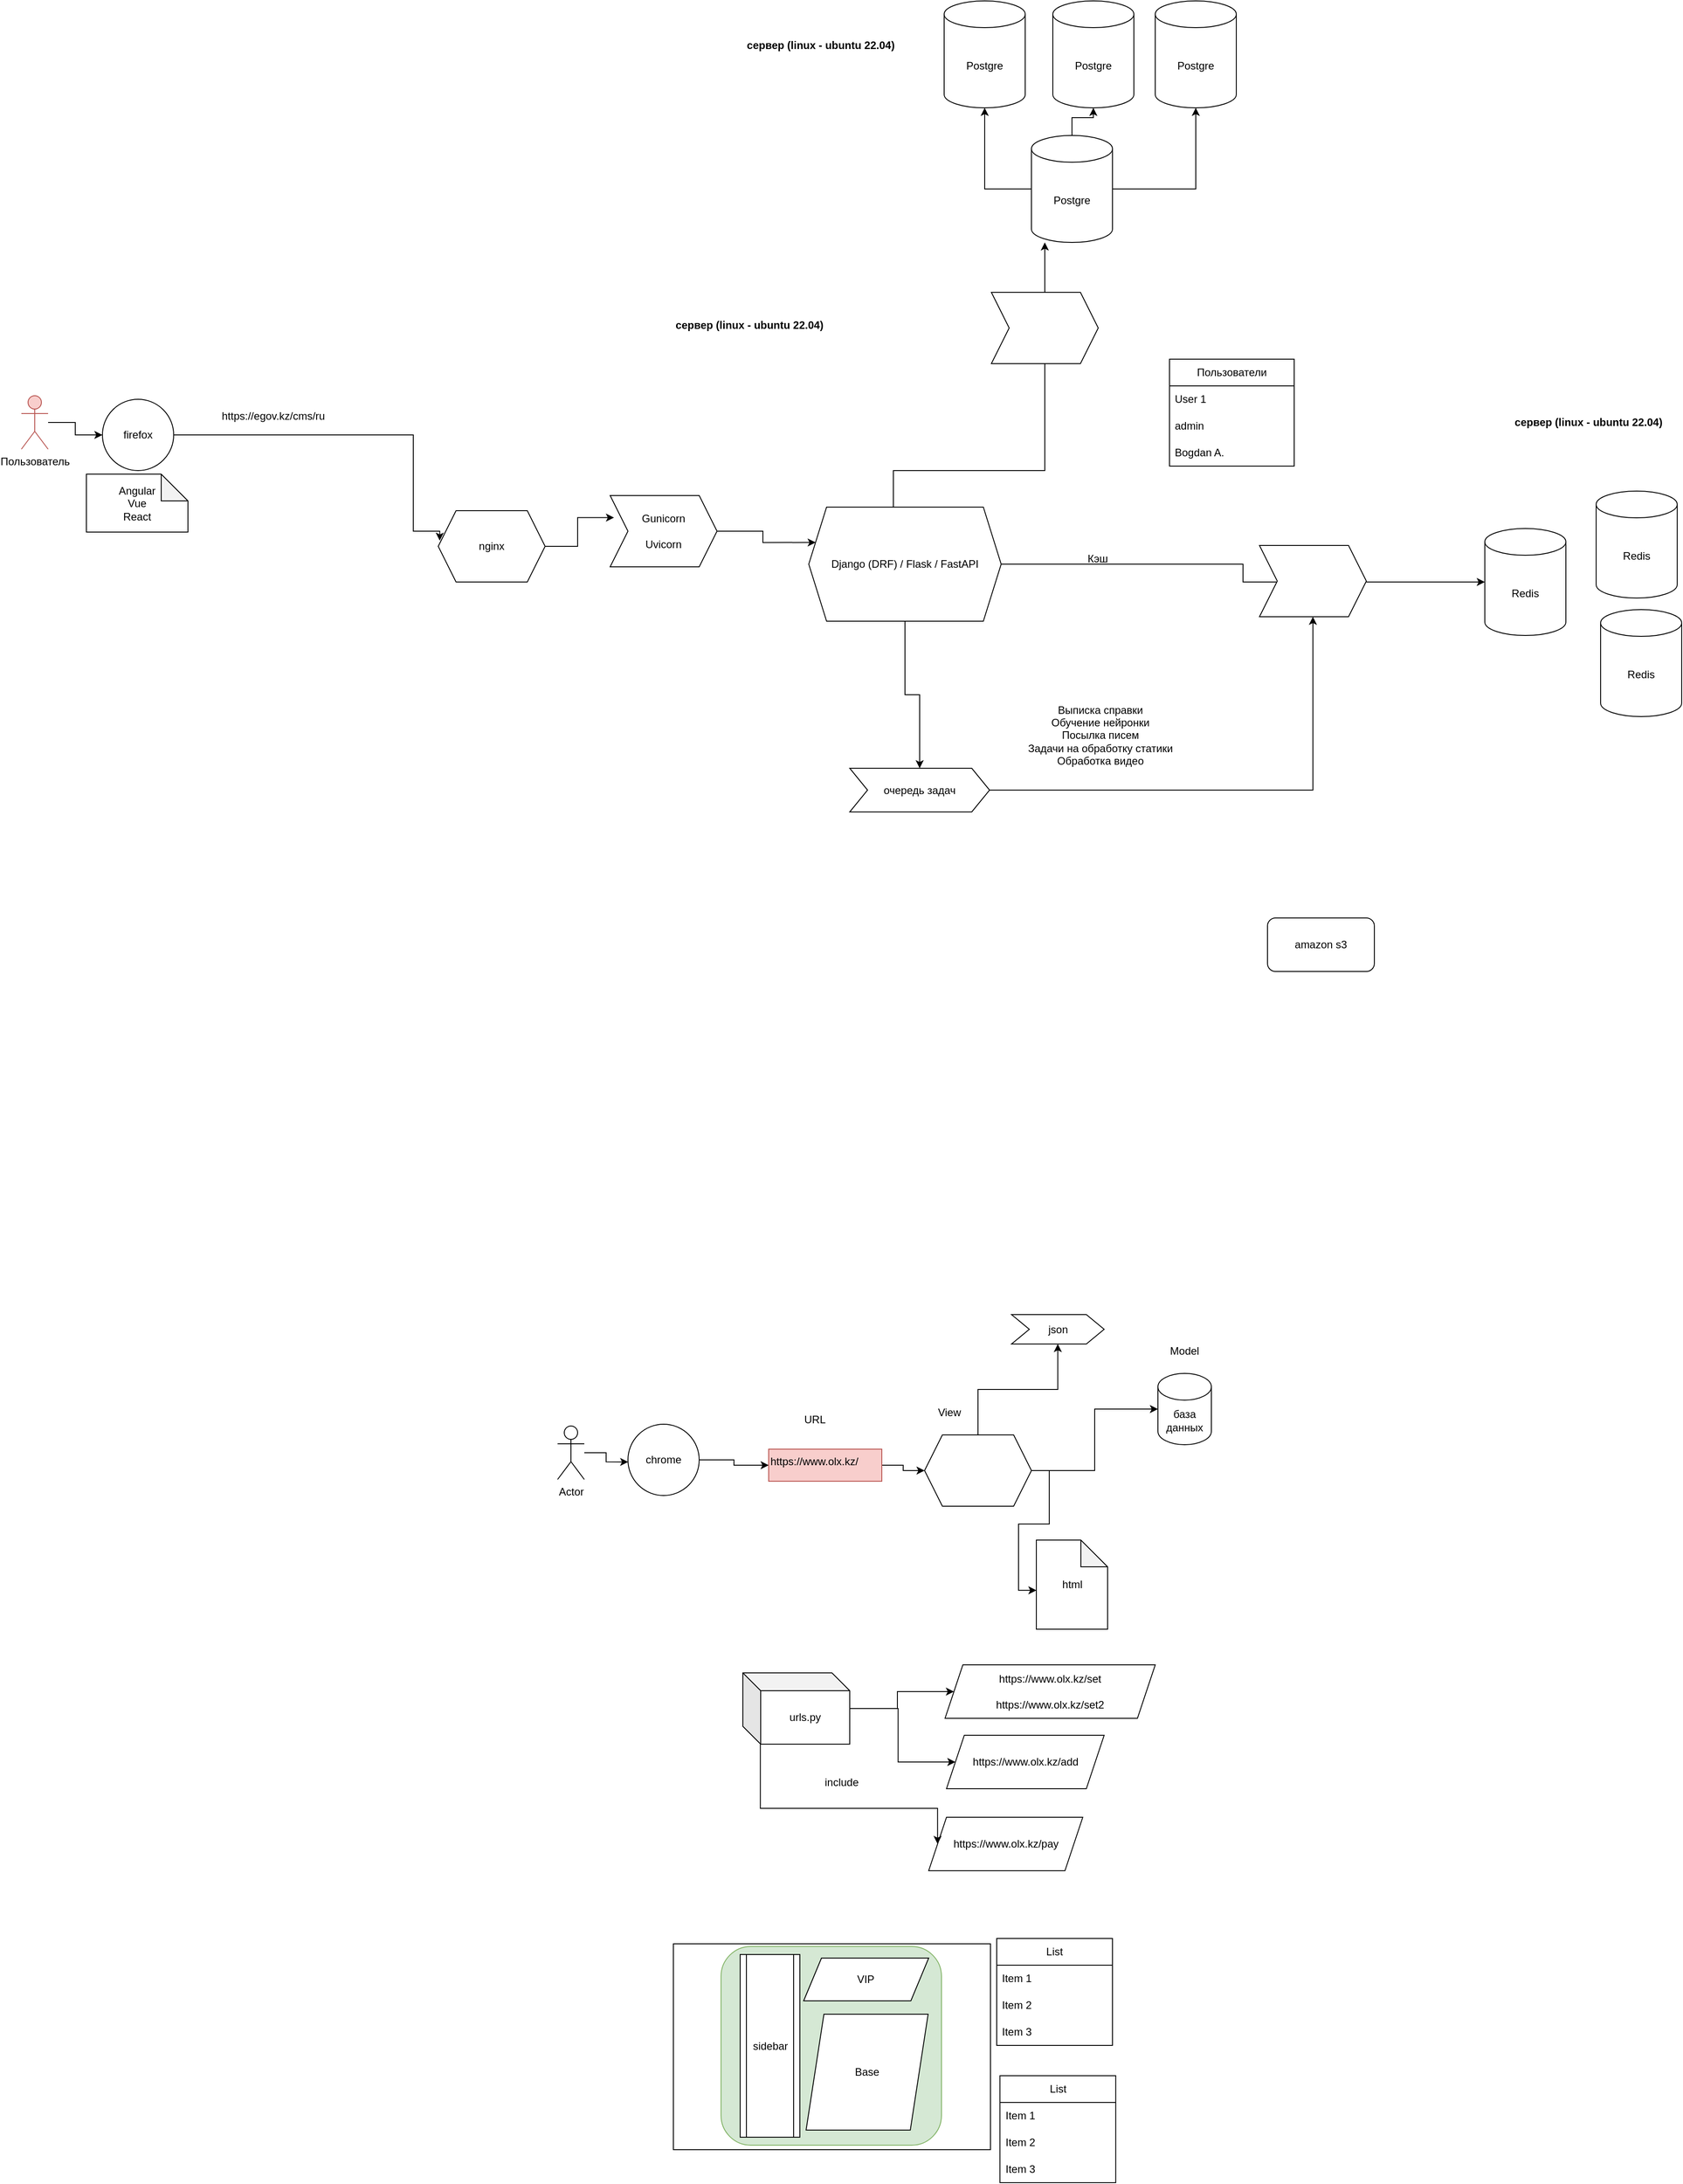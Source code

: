<mxfile version="21.3.2" type="device">
  <diagram name="Page-1" id="omqlMiOXuTMuD2715cba">
    <mxGraphModel dx="921" dy="690" grid="0" gridSize="10" guides="1" tooltips="1" connect="1" arrows="1" fold="1" page="0" pageScale="1" pageWidth="827" pageHeight="1169" math="0" shadow="0">
      <root>
        <mxCell id="0" />
        <mxCell id="1" parent="0" />
        <mxCell id="XTnmhPstq72m2_ETBXB7-6" style="edgeStyle=orthogonalEdgeStyle;rounded=0;orthogonalLoop=1;jettySize=auto;html=1;" parent="1" source="XTnmhPstq72m2_ETBXB7-4" target="XTnmhPstq72m2_ETBXB7-5" edge="1">
          <mxGeometry relative="1" as="geometry" />
        </mxCell>
        <mxCell id="XTnmhPstq72m2_ETBXB7-4" value="Пользователь" style="shape=umlActor;verticalLabelPosition=bottom;verticalAlign=top;html=1;outlineConnect=0;fillColor=#f8cecc;strokeColor=#b85450;" parent="1" vertex="1">
          <mxGeometry x="-47" y="288" width="30" height="60" as="geometry" />
        </mxCell>
        <mxCell id="XTnmhPstq72m2_ETBXB7-11" style="edgeStyle=orthogonalEdgeStyle;rounded=0;orthogonalLoop=1;jettySize=auto;html=1;entryX=0.014;entryY=0.421;entryDx=0;entryDy=0;entryPerimeter=0;" parent="1" source="XTnmhPstq72m2_ETBXB7-5" target="XTnmhPstq72m2_ETBXB7-17" edge="1">
          <mxGeometry relative="1" as="geometry">
            <mxPoint x="351" y="469.5" as="targetPoint" />
            <Array as="points">
              <mxPoint x="393" y="332" />
              <mxPoint x="393" y="440" />
            </Array>
          </mxGeometry>
        </mxCell>
        <mxCell id="XTnmhPstq72m2_ETBXB7-5" value="firefox" style="ellipse;whiteSpace=wrap;html=1;aspect=fixed;" parent="1" vertex="1">
          <mxGeometry x="44" y="292" width="80" height="80" as="geometry" />
        </mxCell>
        <mxCell id="XTnmhPstq72m2_ETBXB7-9" value="сервер (linux - ubuntu 22.04)" style="text;html=1;strokeColor=none;fillColor=none;align=center;verticalAlign=middle;whiteSpace=wrap;rounded=0;fontStyle=1" parent="1" vertex="1">
          <mxGeometry x="671" y="194" width="198.75" height="30" as="geometry" />
        </mxCell>
        <UserObject label="https://egov.kz/cms/ru" link="https://egov.kz/cms/ru" id="XTnmhPstq72m2_ETBXB7-10">
          <mxCell style="text;whiteSpace=wrap;html=1;" parent="1" vertex="1">
            <mxGeometry x="176" y="297" width="153" height="27" as="geometry" />
          </mxCell>
        </UserObject>
        <mxCell id="XTnmhPstq72m2_ETBXB7-14" value="Angular&lt;br&gt;Vue&lt;br&gt;React" style="shape=note;whiteSpace=wrap;html=1;backgroundOutline=1;darkOpacity=0.05;" parent="1" vertex="1">
          <mxGeometry x="26" y="376" width="114" height="65" as="geometry" />
        </mxCell>
        <mxCell id="XTnmhPstq72m2_ETBXB7-26" style="edgeStyle=orthogonalEdgeStyle;rounded=0;orthogonalLoop=1;jettySize=auto;html=1;" parent="1" source="XTnmhPstq72m2_ETBXB7-15" target="XTnmhPstq72m2_ETBXB7-21" edge="1">
          <mxGeometry relative="1" as="geometry">
            <Array as="points">
              <mxPoint x="932" y="372" />
              <mxPoint x="1102" y="372" />
            </Array>
          </mxGeometry>
        </mxCell>
        <mxCell id="XTnmhPstq72m2_ETBXB7-28" style="edgeStyle=orthogonalEdgeStyle;rounded=0;orthogonalLoop=1;jettySize=auto;html=1;" parent="1" source="XTnmhPstq72m2_ETBXB7-15" target="XTnmhPstq72m2_ETBXB7-27" edge="1">
          <mxGeometry relative="1" as="geometry" />
        </mxCell>
        <mxCell id="XTnmhPstq72m2_ETBXB7-32" style="edgeStyle=orthogonalEdgeStyle;rounded=0;orthogonalLoop=1;jettySize=auto;html=1;" parent="1" source="XTnmhPstq72m2_ETBXB7-15" target="XTnmhPstq72m2_ETBXB7-31" edge="1">
          <mxGeometry relative="1" as="geometry" />
        </mxCell>
        <mxCell id="XTnmhPstq72m2_ETBXB7-15" value="Django (DRF) / Flask / FastAPI" style="shape=hexagon;perimeter=hexagonPerimeter2;whiteSpace=wrap;html=1;fixedSize=1;" parent="1" vertex="1">
          <mxGeometry x="837" y="413" width="216" height="128" as="geometry" />
        </mxCell>
        <mxCell id="XTnmhPstq72m2_ETBXB7-18" style="edgeStyle=orthogonalEdgeStyle;rounded=0;orthogonalLoop=1;jettySize=auto;html=1;entryX=0.036;entryY=0.31;entryDx=0;entryDy=0;entryPerimeter=0;" parent="1" source="XTnmhPstq72m2_ETBXB7-19" target="XTnmhPstq72m2_ETBXB7-15" edge="1">
          <mxGeometry relative="1" as="geometry" />
        </mxCell>
        <mxCell id="XTnmhPstq72m2_ETBXB7-17" value="nginx" style="shape=hexagon;perimeter=hexagonPerimeter2;whiteSpace=wrap;html=1;fixedSize=1;" parent="1" vertex="1">
          <mxGeometry x="421" y="417" width="120" height="80" as="geometry" />
        </mxCell>
        <mxCell id="XTnmhPstq72m2_ETBXB7-20" value="" style="edgeStyle=orthogonalEdgeStyle;rounded=0;orthogonalLoop=1;jettySize=auto;html=1;entryX=0.036;entryY=0.31;entryDx=0;entryDy=0;entryPerimeter=0;" parent="1" source="XTnmhPstq72m2_ETBXB7-17" target="XTnmhPstq72m2_ETBXB7-19" edge="1">
          <mxGeometry relative="1" as="geometry">
            <mxPoint x="541" y="446" as="sourcePoint" />
            <mxPoint x="832" y="434" as="targetPoint" />
          </mxGeometry>
        </mxCell>
        <mxCell id="XTnmhPstq72m2_ETBXB7-19" value="Gunicorn&lt;br&gt;&lt;br&gt;Uvicorn" style="shape=step;perimeter=stepPerimeter;whiteSpace=wrap;html=1;fixedSize=1;" parent="1" vertex="1">
          <mxGeometry x="614" y="400" width="120" height="80" as="geometry" />
        </mxCell>
        <mxCell id="XTnmhPstq72m2_ETBXB7-38" style="edgeStyle=orthogonalEdgeStyle;rounded=0;orthogonalLoop=1;jettySize=auto;html=1;" parent="1" source="XTnmhPstq72m2_ETBXB7-21" target="XTnmhPstq72m2_ETBXB7-34" edge="1">
          <mxGeometry relative="1" as="geometry" />
        </mxCell>
        <mxCell id="XTnmhPstq72m2_ETBXB7-39" style="edgeStyle=orthogonalEdgeStyle;rounded=0;orthogonalLoop=1;jettySize=auto;html=1;" parent="1" source="XTnmhPstq72m2_ETBXB7-21" target="XTnmhPstq72m2_ETBXB7-37" edge="1">
          <mxGeometry relative="1" as="geometry" />
        </mxCell>
        <mxCell id="XTnmhPstq72m2_ETBXB7-40" style="edgeStyle=orthogonalEdgeStyle;rounded=0;orthogonalLoop=1;jettySize=auto;html=1;" parent="1" source="XTnmhPstq72m2_ETBXB7-21" target="XTnmhPstq72m2_ETBXB7-36" edge="1">
          <mxGeometry relative="1" as="geometry" />
        </mxCell>
        <mxCell id="XTnmhPstq72m2_ETBXB7-21" value="Postgre" style="shape=cylinder3;whiteSpace=wrap;html=1;boundedLbl=1;backgroundOutline=1;size=15;" parent="1" vertex="1">
          <mxGeometry x="1087" y="-4" width="91" height="120" as="geometry" />
        </mxCell>
        <mxCell id="XTnmhPstq72m2_ETBXB7-22" value="Пользователи" style="swimlane;fontStyle=0;childLayout=stackLayout;horizontal=1;startSize=30;horizontalStack=0;resizeParent=1;resizeParentMax=0;resizeLast=0;collapsible=1;marginBottom=0;whiteSpace=wrap;html=1;" parent="1" vertex="1">
          <mxGeometry x="1242" y="247" width="140" height="120" as="geometry" />
        </mxCell>
        <mxCell id="XTnmhPstq72m2_ETBXB7-23" value="User 1" style="text;strokeColor=none;fillColor=none;align=left;verticalAlign=middle;spacingLeft=4;spacingRight=4;overflow=hidden;points=[[0,0.5],[1,0.5]];portConstraint=eastwest;rotatable=0;whiteSpace=wrap;html=1;" parent="XTnmhPstq72m2_ETBXB7-22" vertex="1">
          <mxGeometry y="30" width="140" height="30" as="geometry" />
        </mxCell>
        <mxCell id="XTnmhPstq72m2_ETBXB7-24" value="admin" style="text;strokeColor=none;fillColor=none;align=left;verticalAlign=middle;spacingLeft=4;spacingRight=4;overflow=hidden;points=[[0,0.5],[1,0.5]];portConstraint=eastwest;rotatable=0;whiteSpace=wrap;html=1;" parent="XTnmhPstq72m2_ETBXB7-22" vertex="1">
          <mxGeometry y="60" width="140" height="30" as="geometry" />
        </mxCell>
        <mxCell id="XTnmhPstq72m2_ETBXB7-25" value="Bogdan A." style="text;strokeColor=none;fillColor=none;align=left;verticalAlign=middle;spacingLeft=4;spacingRight=4;overflow=hidden;points=[[0,0.5],[1,0.5]];portConstraint=eastwest;rotatable=0;whiteSpace=wrap;html=1;" parent="XTnmhPstq72m2_ETBXB7-22" vertex="1">
          <mxGeometry y="90" width="140" height="30" as="geometry" />
        </mxCell>
        <mxCell id="XTnmhPstq72m2_ETBXB7-27" value="Redis" style="shape=cylinder3;whiteSpace=wrap;html=1;boundedLbl=1;backgroundOutline=1;size=15;" parent="1" vertex="1">
          <mxGeometry x="1596" y="437" width="91" height="120" as="geometry" />
        </mxCell>
        <mxCell id="XTnmhPstq72m2_ETBXB7-29" value="Кэш" style="text;html=1;strokeColor=none;fillColor=none;align=center;verticalAlign=middle;whiteSpace=wrap;rounded=0;" parent="1" vertex="1">
          <mxGeometry x="1138" y="456" width="47" height="30" as="geometry" />
        </mxCell>
        <mxCell id="XTnmhPstq72m2_ETBXB7-30" value="Выписка справки&lt;br&gt;Обучение нейронки&lt;br&gt;Посылка писем&lt;br&gt;Задачи на обработку статики&lt;br&gt;Обработка видео" style="text;html=1;strokeColor=none;fillColor=none;align=center;verticalAlign=middle;whiteSpace=wrap;rounded=0;" parent="1" vertex="1">
          <mxGeometry x="1070" y="622" width="189" height="94" as="geometry" />
        </mxCell>
        <mxCell id="XTnmhPstq72m2_ETBXB7-33" style="edgeStyle=orthogonalEdgeStyle;rounded=0;orthogonalLoop=1;jettySize=auto;html=1;" parent="1" source="XTnmhPstq72m2_ETBXB7-31" target="XTnmhPstq72m2_ETBXB7-45" edge="1">
          <mxGeometry relative="1" as="geometry" />
        </mxCell>
        <mxCell id="XTnmhPstq72m2_ETBXB7-31" value="очередь задач" style="shape=step;perimeter=stepPerimeter;whiteSpace=wrap;html=1;fixedSize=1;" parent="1" vertex="1">
          <mxGeometry x="883" y="706" width="157" height="49" as="geometry" />
        </mxCell>
        <mxCell id="XTnmhPstq72m2_ETBXB7-34" value="Postgre" style="shape=cylinder3;whiteSpace=wrap;html=1;boundedLbl=1;backgroundOutline=1;size=15;" parent="1" vertex="1">
          <mxGeometry x="989" y="-155" width="91" height="120" as="geometry" />
        </mxCell>
        <mxCell id="XTnmhPstq72m2_ETBXB7-36" value="Postgre" style="shape=cylinder3;whiteSpace=wrap;html=1;boundedLbl=1;backgroundOutline=1;size=15;" parent="1" vertex="1">
          <mxGeometry x="1226" y="-155" width="91" height="120" as="geometry" />
        </mxCell>
        <mxCell id="XTnmhPstq72m2_ETBXB7-37" value="Postgre" style="shape=cylinder3;whiteSpace=wrap;html=1;boundedLbl=1;backgroundOutline=1;size=15;" parent="1" vertex="1">
          <mxGeometry x="1111" y="-155" width="91" height="120" as="geometry" />
        </mxCell>
        <mxCell id="XTnmhPstq72m2_ETBXB7-41" value="Redis" style="shape=cylinder3;whiteSpace=wrap;html=1;boundedLbl=1;backgroundOutline=1;size=15;" parent="1" vertex="1">
          <mxGeometry x="1721" y="395" width="91" height="120" as="geometry" />
        </mxCell>
        <mxCell id="XTnmhPstq72m2_ETBXB7-42" value="Redis" style="shape=cylinder3;whiteSpace=wrap;html=1;boundedLbl=1;backgroundOutline=1;size=15;" parent="1" vertex="1">
          <mxGeometry x="1726" y="528" width="91" height="120" as="geometry" />
        </mxCell>
        <mxCell id="XTnmhPstq72m2_ETBXB7-43" value="сервер (linux - ubuntu 22.04)" style="text;html=1;strokeColor=none;fillColor=none;align=center;verticalAlign=middle;whiteSpace=wrap;rounded=0;fontStyle=1" parent="1" vertex="1">
          <mxGeometry x="751" y="-120" width="198.75" height="30" as="geometry" />
        </mxCell>
        <mxCell id="XTnmhPstq72m2_ETBXB7-44" value="" style="shape=step;perimeter=stepPerimeter;whiteSpace=wrap;html=1;fixedSize=1;" parent="1" vertex="1">
          <mxGeometry x="1042" y="172" width="120" height="80" as="geometry" />
        </mxCell>
        <mxCell id="XTnmhPstq72m2_ETBXB7-45" value="" style="shape=step;perimeter=stepPerimeter;whiteSpace=wrap;html=1;fixedSize=1;" parent="1" vertex="1">
          <mxGeometry x="1343" y="456" width="120" height="80" as="geometry" />
        </mxCell>
        <mxCell id="XTnmhPstq72m2_ETBXB7-46" value="сервер (linux - ubuntu 22.04)" style="text;html=1;strokeColor=none;fillColor=none;align=center;verticalAlign=middle;whiteSpace=wrap;rounded=0;fontStyle=1" parent="1" vertex="1">
          <mxGeometry x="1613.25" y="303" width="198.75" height="30" as="geometry" />
        </mxCell>
        <mxCell id="XTnmhPstq72m2_ETBXB7-48" value="amazon s3" style="rounded=1;whiteSpace=wrap;html=1;" parent="1" vertex="1">
          <mxGeometry x="1352" y="874" width="120" height="60" as="geometry" />
        </mxCell>
        <mxCell id="7HASeytPcoTj0rlmaT4H-3" style="edgeStyle=orthogonalEdgeStyle;rounded=0;orthogonalLoop=1;jettySize=auto;html=1;entryX=0.004;entryY=0.529;entryDx=0;entryDy=0;entryPerimeter=0;" parent="1" source="7HASeytPcoTj0rlmaT4H-1" target="7HASeytPcoTj0rlmaT4H-2" edge="1">
          <mxGeometry relative="1" as="geometry" />
        </mxCell>
        <mxCell id="7HASeytPcoTj0rlmaT4H-1" value="Actor" style="shape=umlActor;verticalLabelPosition=bottom;verticalAlign=top;html=1;outlineConnect=0;" parent="1" vertex="1">
          <mxGeometry x="555" y="1444" width="30" height="60" as="geometry" />
        </mxCell>
        <mxCell id="7HASeytPcoTj0rlmaT4H-5" style="edgeStyle=orthogonalEdgeStyle;rounded=0;orthogonalLoop=1;jettySize=auto;html=1;" parent="1" source="7HASeytPcoTj0rlmaT4H-2" target="7HASeytPcoTj0rlmaT4H-4" edge="1">
          <mxGeometry relative="1" as="geometry" />
        </mxCell>
        <mxCell id="7HASeytPcoTj0rlmaT4H-2" value="chrome" style="ellipse;whiteSpace=wrap;html=1;aspect=fixed;" parent="1" vertex="1">
          <mxGeometry x="634" y="1442" width="80" height="80" as="geometry" />
        </mxCell>
        <mxCell id="7HASeytPcoTj0rlmaT4H-18" style="edgeStyle=orthogonalEdgeStyle;rounded=0;orthogonalLoop=1;jettySize=auto;html=1;entryX=0;entryY=0.5;entryDx=0;entryDy=0;" parent="1" source="7HASeytPcoTj0rlmaT4H-4" target="7HASeytPcoTj0rlmaT4H-16" edge="1">
          <mxGeometry relative="1" as="geometry" />
        </mxCell>
        <UserObject label="https://www.olx.kz/" link="https://www.olx.kz/" id="7HASeytPcoTj0rlmaT4H-4">
          <mxCell style="text;whiteSpace=wrap;html=1;fillColor=#f8cecc;strokeColor=#b85450;" parent="1" vertex="1">
            <mxGeometry x="792.002" y="1470.0" width="127" height="36" as="geometry" />
          </mxCell>
        </UserObject>
        <mxCell id="7HASeytPcoTj0rlmaT4H-6" value="https://www.olx.kz/set&lt;br&gt;&lt;br&gt;https://www.olx.kz/set2" style="shape=parallelogram;perimeter=parallelogramPerimeter;whiteSpace=wrap;html=1;fixedSize=1;" parent="1" vertex="1">
          <mxGeometry x="990" y="1712" width="236" height="60" as="geometry" />
        </mxCell>
        <mxCell id="7HASeytPcoTj0rlmaT4H-8" value="https://www.olx.kz/pay" style="shape=parallelogram;perimeter=parallelogramPerimeter;whiteSpace=wrap;html=1;fixedSize=1;" parent="1" vertex="1">
          <mxGeometry x="971.63" y="1883" width="173" height="60" as="geometry" />
        </mxCell>
        <mxCell id="7HASeytPcoTj0rlmaT4H-9" value="https://www.olx.kz/add" style="shape=parallelogram;perimeter=parallelogramPerimeter;whiteSpace=wrap;html=1;fixedSize=1;" parent="1" vertex="1">
          <mxGeometry x="991.63" y="1791" width="177" height="60" as="geometry" />
        </mxCell>
        <mxCell id="7HASeytPcoTj0rlmaT4H-11" style="edgeStyle=orthogonalEdgeStyle;rounded=0;orthogonalLoop=1;jettySize=auto;html=1;" parent="1" source="7HASeytPcoTj0rlmaT4H-10" target="7HASeytPcoTj0rlmaT4H-6" edge="1">
          <mxGeometry relative="1" as="geometry" />
        </mxCell>
        <mxCell id="7HASeytPcoTj0rlmaT4H-12" style="edgeStyle=orthogonalEdgeStyle;rounded=0;orthogonalLoop=1;jettySize=auto;html=1;" parent="1" source="7HASeytPcoTj0rlmaT4H-10" target="7HASeytPcoTj0rlmaT4H-9" edge="1">
          <mxGeometry relative="1" as="geometry" />
        </mxCell>
        <mxCell id="7HASeytPcoTj0rlmaT4H-13" style="edgeStyle=orthogonalEdgeStyle;rounded=0;orthogonalLoop=1;jettySize=auto;html=1;entryX=0;entryY=0.5;entryDx=0;entryDy=0;" parent="1" source="7HASeytPcoTj0rlmaT4H-10" target="7HASeytPcoTj0rlmaT4H-8" edge="1">
          <mxGeometry relative="1" as="geometry">
            <Array as="points">
              <mxPoint x="782.63" y="1873" />
              <mxPoint x="981.63" y="1873" />
            </Array>
          </mxGeometry>
        </mxCell>
        <mxCell id="7HASeytPcoTj0rlmaT4H-10" value="urls.py" style="shape=cube;whiteSpace=wrap;html=1;boundedLbl=1;backgroundOutline=1;darkOpacity=0.05;darkOpacity2=0.1;" parent="1" vertex="1">
          <mxGeometry x="763" y="1721" width="120" height="80" as="geometry" />
        </mxCell>
        <mxCell id="7HASeytPcoTj0rlmaT4H-14" value="include" style="text;html=1;strokeColor=none;fillColor=none;align=center;verticalAlign=middle;whiteSpace=wrap;rounded=0;" parent="1" vertex="1">
          <mxGeometry x="843.63" y="1829" width="60" height="30" as="geometry" />
        </mxCell>
        <mxCell id="7HASeytPcoTj0rlmaT4H-15" value="URL" style="text;html=1;strokeColor=none;fillColor=none;align=center;verticalAlign=middle;whiteSpace=wrap;rounded=0;" parent="1" vertex="1">
          <mxGeometry x="814" y="1422" width="60" height="30" as="geometry" />
        </mxCell>
        <mxCell id="7HASeytPcoTj0rlmaT4H-20" style="edgeStyle=orthogonalEdgeStyle;rounded=0;orthogonalLoop=1;jettySize=auto;html=1;" parent="1" source="7HASeytPcoTj0rlmaT4H-16" target="7HASeytPcoTj0rlmaT4H-19" edge="1">
          <mxGeometry relative="1" as="geometry" />
        </mxCell>
        <mxCell id="7HASeytPcoTj0rlmaT4H-23" style="edgeStyle=orthogonalEdgeStyle;rounded=0;orthogonalLoop=1;jettySize=auto;html=1;entryX=0.001;entryY=0.564;entryDx=0;entryDy=0;entryPerimeter=0;" parent="1" source="7HASeytPcoTj0rlmaT4H-16" target="7HASeytPcoTj0rlmaT4H-22" edge="1">
          <mxGeometry relative="1" as="geometry" />
        </mxCell>
        <mxCell id="7HASeytPcoTj0rlmaT4H-25" style="edgeStyle=orthogonalEdgeStyle;rounded=0;orthogonalLoop=1;jettySize=auto;html=1;" parent="1" source="7HASeytPcoTj0rlmaT4H-16" target="7HASeytPcoTj0rlmaT4H-24" edge="1">
          <mxGeometry relative="1" as="geometry" />
        </mxCell>
        <mxCell id="7HASeytPcoTj0rlmaT4H-16" value="" style="shape=hexagon;perimeter=hexagonPerimeter2;whiteSpace=wrap;html=1;fixedSize=1;" parent="1" vertex="1">
          <mxGeometry x="967" y="1454" width="120" height="80" as="geometry" />
        </mxCell>
        <mxCell id="7HASeytPcoTj0rlmaT4H-17" value="View" style="text;html=1;strokeColor=none;fillColor=none;align=center;verticalAlign=middle;whiteSpace=wrap;rounded=0;" parent="1" vertex="1">
          <mxGeometry x="965" y="1414" width="60" height="30" as="geometry" />
        </mxCell>
        <mxCell id="7HASeytPcoTj0rlmaT4H-19" value="база данных" style="shape=cylinder3;whiteSpace=wrap;html=1;boundedLbl=1;backgroundOutline=1;size=15;" parent="1" vertex="1">
          <mxGeometry x="1229" y="1385" width="60" height="80" as="geometry" />
        </mxCell>
        <mxCell id="7HASeytPcoTj0rlmaT4H-21" value="Model" style="text;html=1;strokeColor=none;fillColor=none;align=center;verticalAlign=middle;whiteSpace=wrap;rounded=0;" parent="1" vertex="1">
          <mxGeometry x="1229" y="1345" width="60" height="30" as="geometry" />
        </mxCell>
        <mxCell id="7HASeytPcoTj0rlmaT4H-22" value="html" style="shape=note;whiteSpace=wrap;html=1;backgroundOutline=1;darkOpacity=0.05;" parent="1" vertex="1">
          <mxGeometry x="1092.5" y="1572" width="80" height="100" as="geometry" />
        </mxCell>
        <mxCell id="7HASeytPcoTj0rlmaT4H-24" value="json" style="shape=step;perimeter=stepPerimeter;whiteSpace=wrap;html=1;fixedSize=1;" parent="1" vertex="1">
          <mxGeometry x="1064.63" y="1319" width="104" height="33" as="geometry" />
        </mxCell>
        <mxCell id="XvFgn27aZbzoVEdUZuZz-1" value="Home" style="rounded=0;whiteSpace=wrap;html=1;" vertex="1" parent="1">
          <mxGeometry x="685" y="2025" width="356" height="231" as="geometry" />
        </mxCell>
        <mxCell id="XvFgn27aZbzoVEdUZuZz-2" value="" style="rounded=1;whiteSpace=wrap;html=1;fillColor=#d5e8d4;strokeColor=#82b366;" vertex="1" parent="1">
          <mxGeometry x="738.5" y="2028" width="247.5" height="223" as="geometry" />
        </mxCell>
        <mxCell id="XvFgn27aZbzoVEdUZuZz-3" value="sidebar" style="shape=process;whiteSpace=wrap;html=1;backgroundOutline=1;" vertex="1" parent="1">
          <mxGeometry x="760" y="2037" width="67" height="205" as="geometry" />
        </mxCell>
        <mxCell id="XvFgn27aZbzoVEdUZuZz-5" value="Base" style="shape=parallelogram;perimeter=parallelogramPerimeter;whiteSpace=wrap;html=1;fixedSize=1;" vertex="1" parent="1">
          <mxGeometry x="834" y="2104" width="137" height="130" as="geometry" />
        </mxCell>
        <mxCell id="XvFgn27aZbzoVEdUZuZz-6" value="VIP" style="shape=parallelogram;perimeter=parallelogramPerimeter;whiteSpace=wrap;html=1;fixedSize=1;" vertex="1" parent="1">
          <mxGeometry x="831.26" y="2041" width="140.37" height="48" as="geometry" />
        </mxCell>
        <mxCell id="XvFgn27aZbzoVEdUZuZz-7" value="List" style="swimlane;fontStyle=0;childLayout=stackLayout;horizontal=1;startSize=30;horizontalStack=0;resizeParent=1;resizeParentMax=0;resizeLast=0;collapsible=1;marginBottom=0;whiteSpace=wrap;html=1;" vertex="1" parent="1">
          <mxGeometry x="1048" y="2019" width="130" height="120" as="geometry" />
        </mxCell>
        <mxCell id="XvFgn27aZbzoVEdUZuZz-8" value="Item 1" style="text;strokeColor=none;fillColor=none;align=left;verticalAlign=middle;spacingLeft=4;spacingRight=4;overflow=hidden;points=[[0,0.5],[1,0.5]];portConstraint=eastwest;rotatable=0;whiteSpace=wrap;html=1;" vertex="1" parent="XvFgn27aZbzoVEdUZuZz-7">
          <mxGeometry y="30" width="130" height="30" as="geometry" />
        </mxCell>
        <mxCell id="XvFgn27aZbzoVEdUZuZz-9" value="Item 2" style="text;strokeColor=none;fillColor=none;align=left;verticalAlign=middle;spacingLeft=4;spacingRight=4;overflow=hidden;points=[[0,0.5],[1,0.5]];portConstraint=eastwest;rotatable=0;whiteSpace=wrap;html=1;" vertex="1" parent="XvFgn27aZbzoVEdUZuZz-7">
          <mxGeometry y="60" width="130" height="30" as="geometry" />
        </mxCell>
        <mxCell id="XvFgn27aZbzoVEdUZuZz-10" value="Item 3" style="text;strokeColor=none;fillColor=none;align=left;verticalAlign=middle;spacingLeft=4;spacingRight=4;overflow=hidden;points=[[0,0.5],[1,0.5]];portConstraint=eastwest;rotatable=0;whiteSpace=wrap;html=1;" vertex="1" parent="XvFgn27aZbzoVEdUZuZz-7">
          <mxGeometry y="90" width="130" height="30" as="geometry" />
        </mxCell>
        <mxCell id="XvFgn27aZbzoVEdUZuZz-11" value="List" style="swimlane;fontStyle=0;childLayout=stackLayout;horizontal=1;startSize=30;horizontalStack=0;resizeParent=1;resizeParentMax=0;resizeLast=0;collapsible=1;marginBottom=0;whiteSpace=wrap;html=1;" vertex="1" parent="1">
          <mxGeometry x="1051.63" y="2173" width="130" height="120" as="geometry" />
        </mxCell>
        <mxCell id="XvFgn27aZbzoVEdUZuZz-12" value="Item 1" style="text;strokeColor=none;fillColor=none;align=left;verticalAlign=middle;spacingLeft=4;spacingRight=4;overflow=hidden;points=[[0,0.5],[1,0.5]];portConstraint=eastwest;rotatable=0;whiteSpace=wrap;html=1;" vertex="1" parent="XvFgn27aZbzoVEdUZuZz-11">
          <mxGeometry y="30" width="130" height="30" as="geometry" />
        </mxCell>
        <mxCell id="XvFgn27aZbzoVEdUZuZz-13" value="Item 2" style="text;strokeColor=none;fillColor=none;align=left;verticalAlign=middle;spacingLeft=4;spacingRight=4;overflow=hidden;points=[[0,0.5],[1,0.5]];portConstraint=eastwest;rotatable=0;whiteSpace=wrap;html=1;" vertex="1" parent="XvFgn27aZbzoVEdUZuZz-11">
          <mxGeometry y="60" width="130" height="30" as="geometry" />
        </mxCell>
        <mxCell id="XvFgn27aZbzoVEdUZuZz-14" value="Item 3" style="text;strokeColor=none;fillColor=none;align=left;verticalAlign=middle;spacingLeft=4;spacingRight=4;overflow=hidden;points=[[0,0.5],[1,0.5]];portConstraint=eastwest;rotatable=0;whiteSpace=wrap;html=1;" vertex="1" parent="XvFgn27aZbzoVEdUZuZz-11">
          <mxGeometry y="90" width="130" height="30" as="geometry" />
        </mxCell>
      </root>
    </mxGraphModel>
  </diagram>
</mxfile>
